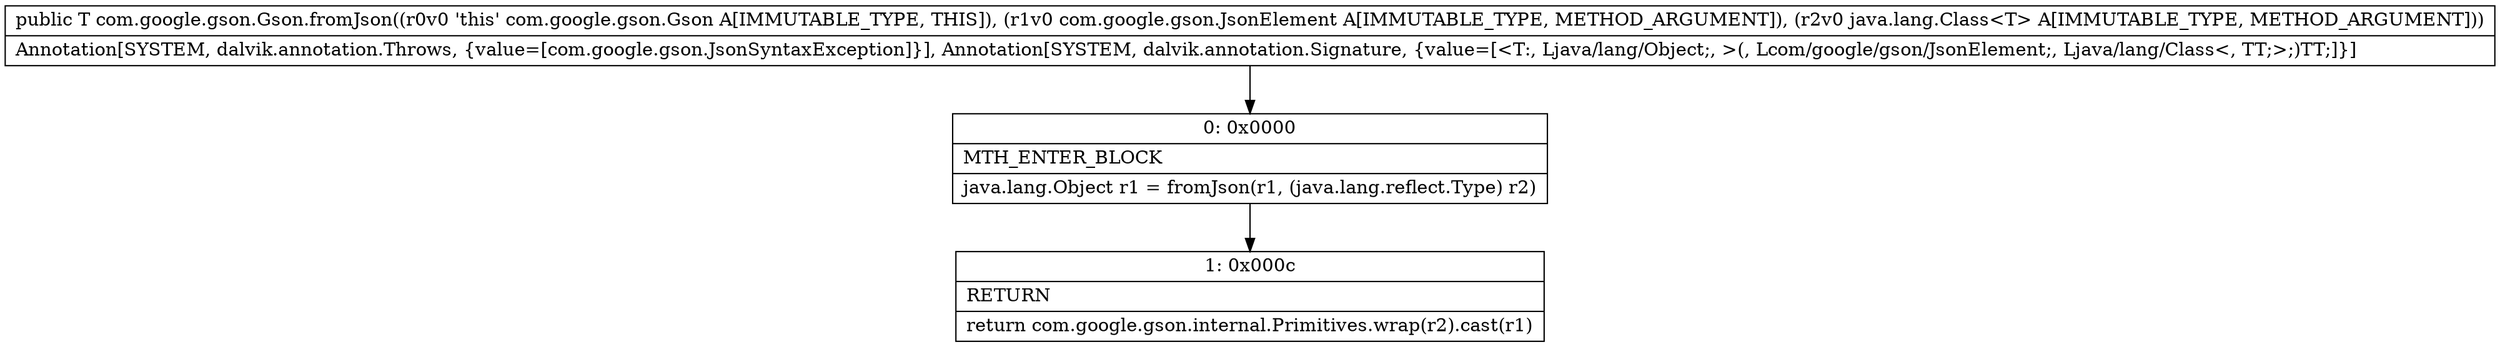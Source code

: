 digraph "CFG forcom.google.gson.Gson.fromJson(Lcom\/google\/gson\/JsonElement;Ljava\/lang\/Class;)Ljava\/lang\/Object;" {
Node_0 [shape=record,label="{0\:\ 0x0000|MTH_ENTER_BLOCK\l|java.lang.Object r1 = fromJson(r1, (java.lang.reflect.Type) r2)\l}"];
Node_1 [shape=record,label="{1\:\ 0x000c|RETURN\l|return com.google.gson.internal.Primitives.wrap(r2).cast(r1)\l}"];
MethodNode[shape=record,label="{public T com.google.gson.Gson.fromJson((r0v0 'this' com.google.gson.Gson A[IMMUTABLE_TYPE, THIS]), (r1v0 com.google.gson.JsonElement A[IMMUTABLE_TYPE, METHOD_ARGUMENT]), (r2v0 java.lang.Class\<T\> A[IMMUTABLE_TYPE, METHOD_ARGUMENT]))  | Annotation[SYSTEM, dalvik.annotation.Throws, \{value=[com.google.gson.JsonSyntaxException]\}], Annotation[SYSTEM, dalvik.annotation.Signature, \{value=[\<T:, Ljava\/lang\/Object;, \>(, Lcom\/google\/gson\/JsonElement;, Ljava\/lang\/Class\<, TT;\>;)TT;]\}]\l}"];
MethodNode -> Node_0;
Node_0 -> Node_1;
}

